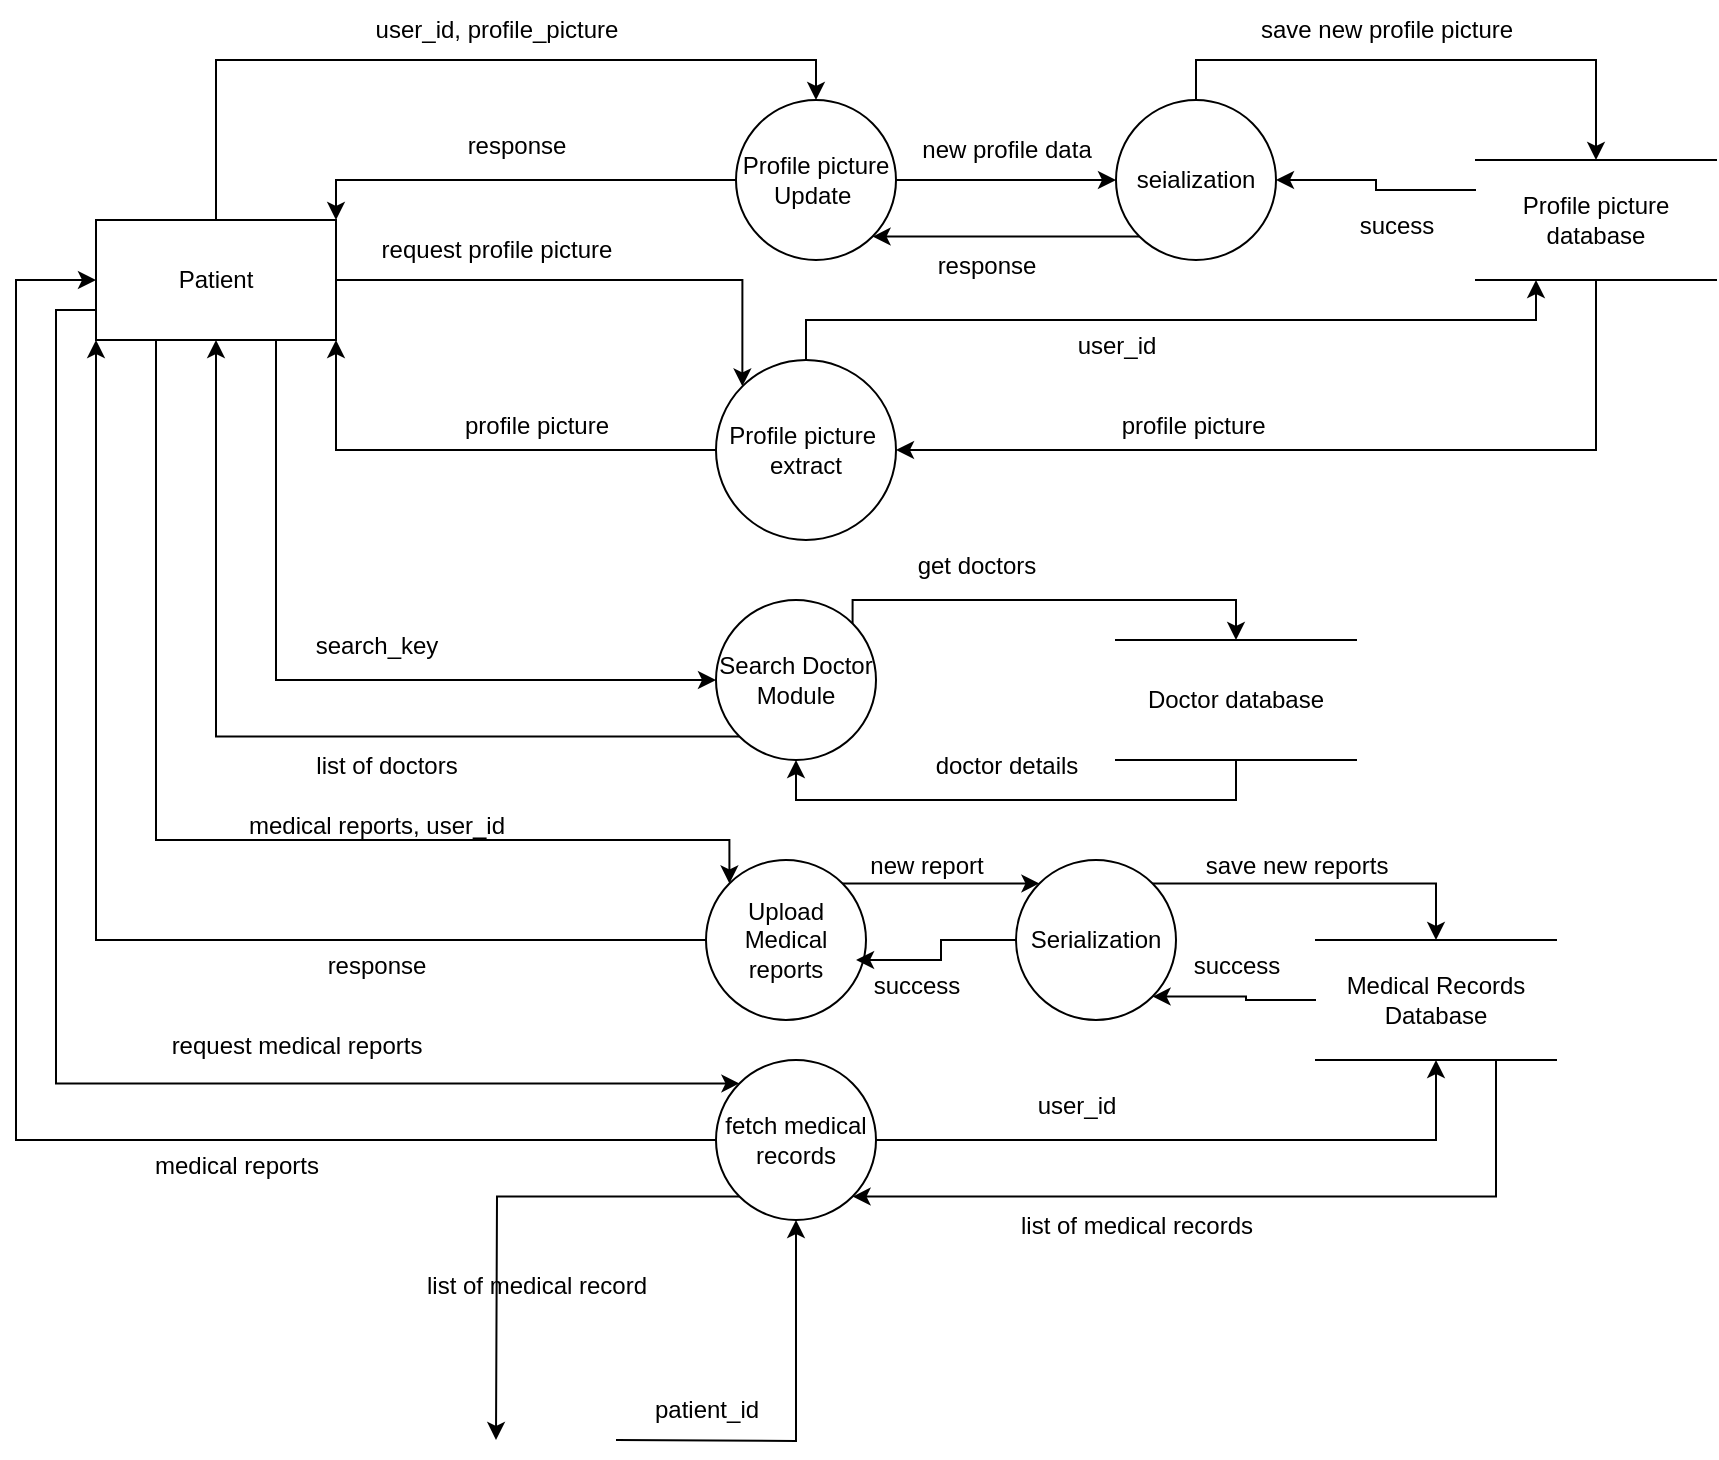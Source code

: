 <mxfile version="21.3.7" type="device">
  <diagram name="Page-1" id="ifwftCMZaj7vMHj6LaST">
    <mxGraphModel dx="1400" dy="769" grid="1" gridSize="10" guides="1" tooltips="1" connect="1" arrows="1" fold="1" page="1" pageScale="1" pageWidth="850" pageHeight="1100" math="0" shadow="0">
      <root>
        <mxCell id="0" />
        <mxCell id="1" parent="0" />
        <mxCell id="1foVEhyBkQAuo-V8veXE-7" value="" style="edgeStyle=orthogonalEdgeStyle;rounded=0;orthogonalLoop=1;jettySize=auto;html=1;" edge="1" parent="1" source="1foVEhyBkQAuo-V8veXE-1" target="1foVEhyBkQAuo-V8veXE-6">
          <mxGeometry relative="1" as="geometry" />
        </mxCell>
        <mxCell id="1foVEhyBkQAuo-V8veXE-10" style="edgeStyle=orthogonalEdgeStyle;rounded=0;orthogonalLoop=1;jettySize=auto;html=1;exitX=0;exitY=1;exitDx=0;exitDy=0;entryX=1;entryY=1;entryDx=0;entryDy=0;" edge="1" parent="1" source="1foVEhyBkQAuo-V8veXE-6" target="1foVEhyBkQAuo-V8veXE-1">
          <mxGeometry relative="1" as="geometry" />
        </mxCell>
        <mxCell id="1foVEhyBkQAuo-V8veXE-12" style="edgeStyle=orthogonalEdgeStyle;rounded=0;orthogonalLoop=1;jettySize=auto;html=1;entryX=1;entryY=0;entryDx=0;entryDy=0;" edge="1" parent="1" source="1foVEhyBkQAuo-V8veXE-1" target="1foVEhyBkQAuo-V8veXE-2">
          <mxGeometry relative="1" as="geometry" />
        </mxCell>
        <mxCell id="1foVEhyBkQAuo-V8veXE-1" value="Profile picture Update&amp;nbsp;" style="ellipse;whiteSpace=wrap;html=1;aspect=fixed;" vertex="1" parent="1">
          <mxGeometry x="400" y="130" width="80" height="80" as="geometry" />
        </mxCell>
        <mxCell id="1foVEhyBkQAuo-V8veXE-4" style="edgeStyle=orthogonalEdgeStyle;rounded=0;orthogonalLoop=1;jettySize=auto;html=1;entryX=0.5;entryY=0;entryDx=0;entryDy=0;exitX=0.5;exitY=0;exitDx=0;exitDy=0;" edge="1" parent="1" source="1foVEhyBkQAuo-V8veXE-2" target="1foVEhyBkQAuo-V8veXE-1">
          <mxGeometry relative="1" as="geometry" />
        </mxCell>
        <mxCell id="1foVEhyBkQAuo-V8veXE-23" style="edgeStyle=orthogonalEdgeStyle;rounded=0;orthogonalLoop=1;jettySize=auto;html=1;exitX=1;exitY=0.5;exitDx=0;exitDy=0;entryX=0;entryY=0;entryDx=0;entryDy=0;" edge="1" parent="1" source="1foVEhyBkQAuo-V8veXE-2" target="1foVEhyBkQAuo-V8veXE-3">
          <mxGeometry relative="1" as="geometry" />
        </mxCell>
        <mxCell id="1foVEhyBkQAuo-V8veXE-31" style="edgeStyle=orthogonalEdgeStyle;rounded=0;orthogonalLoop=1;jettySize=auto;html=1;exitX=0.75;exitY=1;exitDx=0;exitDy=0;entryX=0;entryY=0.5;entryDx=0;entryDy=0;" edge="1" parent="1" source="1foVEhyBkQAuo-V8veXE-2" target="1foVEhyBkQAuo-V8veXE-30">
          <mxGeometry relative="1" as="geometry" />
        </mxCell>
        <mxCell id="1foVEhyBkQAuo-V8veXE-43" style="edgeStyle=orthogonalEdgeStyle;rounded=0;orthogonalLoop=1;jettySize=auto;html=1;exitX=0.25;exitY=1;exitDx=0;exitDy=0;entryX=0;entryY=0;entryDx=0;entryDy=0;" edge="1" parent="1" source="1foVEhyBkQAuo-V8veXE-2" target="1foVEhyBkQAuo-V8veXE-41">
          <mxGeometry relative="1" as="geometry">
            <Array as="points">
              <mxPoint x="110" y="500" />
              <mxPoint x="397" y="500" />
            </Array>
          </mxGeometry>
        </mxCell>
        <mxCell id="1foVEhyBkQAuo-V8veXE-45" style="edgeStyle=orthogonalEdgeStyle;rounded=0;orthogonalLoop=1;jettySize=auto;html=1;exitX=0;exitY=0.75;exitDx=0;exitDy=0;entryX=0;entryY=0;entryDx=0;entryDy=0;" edge="1" parent="1" source="1foVEhyBkQAuo-V8veXE-2" target="1foVEhyBkQAuo-V8veXE-42">
          <mxGeometry relative="1" as="geometry">
            <Array as="points">
              <mxPoint x="60" y="235" />
              <mxPoint x="60" y="622" />
            </Array>
          </mxGeometry>
        </mxCell>
        <mxCell id="1foVEhyBkQAuo-V8veXE-2" value="Patient" style="rounded=0;whiteSpace=wrap;html=1;" vertex="1" parent="1">
          <mxGeometry x="80" y="190" width="120" height="60" as="geometry" />
        </mxCell>
        <mxCell id="1foVEhyBkQAuo-V8veXE-19" style="edgeStyle=orthogonalEdgeStyle;rounded=0;orthogonalLoop=1;jettySize=auto;html=1;exitX=0.5;exitY=0;exitDx=0;exitDy=0;entryX=0.25;entryY=1;entryDx=0;entryDy=0;" edge="1" parent="1" source="1foVEhyBkQAuo-V8veXE-3" target="1foVEhyBkQAuo-V8veXE-14">
          <mxGeometry relative="1" as="geometry" />
        </mxCell>
        <mxCell id="1foVEhyBkQAuo-V8veXE-27" style="edgeStyle=orthogonalEdgeStyle;rounded=0;orthogonalLoop=1;jettySize=auto;html=1;entryX=1;entryY=1;entryDx=0;entryDy=0;" edge="1" parent="1" source="1foVEhyBkQAuo-V8veXE-3" target="1foVEhyBkQAuo-V8veXE-2">
          <mxGeometry relative="1" as="geometry" />
        </mxCell>
        <mxCell id="1foVEhyBkQAuo-V8veXE-3" value="Profile picture&amp;nbsp;&lt;br&gt;extract" style="ellipse;whiteSpace=wrap;html=1;aspect=fixed;" vertex="1" parent="1">
          <mxGeometry x="390" y="260" width="90" height="90" as="geometry" />
        </mxCell>
        <mxCell id="1foVEhyBkQAuo-V8veXE-5" value="user_id, profile_picture" style="text;html=1;align=center;verticalAlign=middle;resizable=0;points=[];autosize=1;strokeColor=none;fillColor=none;" vertex="1" parent="1">
          <mxGeometry x="210" y="80" width="140" height="30" as="geometry" />
        </mxCell>
        <mxCell id="1foVEhyBkQAuo-V8veXE-15" style="edgeStyle=orthogonalEdgeStyle;rounded=0;orthogonalLoop=1;jettySize=auto;html=1;exitX=0.5;exitY=0;exitDx=0;exitDy=0;entryX=0.5;entryY=0;entryDx=0;entryDy=0;" edge="1" parent="1" source="1foVEhyBkQAuo-V8veXE-6" target="1foVEhyBkQAuo-V8veXE-14">
          <mxGeometry relative="1" as="geometry" />
        </mxCell>
        <mxCell id="1foVEhyBkQAuo-V8veXE-6" value="seialization" style="ellipse;whiteSpace=wrap;html=1;aspect=fixed;" vertex="1" parent="1">
          <mxGeometry x="590" y="130" width="80" height="80" as="geometry" />
        </mxCell>
        <mxCell id="1foVEhyBkQAuo-V8veXE-9" value="new profile data" style="text;html=1;align=center;verticalAlign=middle;resizable=0;points=[];autosize=1;strokeColor=none;fillColor=none;" vertex="1" parent="1">
          <mxGeometry x="480" y="140" width="110" height="30" as="geometry" />
        </mxCell>
        <mxCell id="1foVEhyBkQAuo-V8veXE-11" value="response" style="text;html=1;align=center;verticalAlign=middle;resizable=0;points=[];autosize=1;strokeColor=none;fillColor=none;" vertex="1" parent="1">
          <mxGeometry x="490" y="198" width="70" height="30" as="geometry" />
        </mxCell>
        <mxCell id="1foVEhyBkQAuo-V8veXE-13" value="response" style="text;html=1;align=center;verticalAlign=middle;resizable=0;points=[];autosize=1;strokeColor=none;fillColor=none;" vertex="1" parent="1">
          <mxGeometry x="255" y="138" width="70" height="30" as="geometry" />
        </mxCell>
        <mxCell id="1foVEhyBkQAuo-V8veXE-17" style="edgeStyle=orthogonalEdgeStyle;rounded=0;orthogonalLoop=1;jettySize=auto;html=1;exitX=0;exitY=0.25;exitDx=0;exitDy=0;entryX=1;entryY=0.5;entryDx=0;entryDy=0;" edge="1" parent="1" source="1foVEhyBkQAuo-V8veXE-14" target="1foVEhyBkQAuo-V8veXE-6">
          <mxGeometry relative="1" as="geometry" />
        </mxCell>
        <mxCell id="1foVEhyBkQAuo-V8veXE-21" style="edgeStyle=orthogonalEdgeStyle;rounded=0;orthogonalLoop=1;jettySize=auto;html=1;exitX=0.5;exitY=1;exitDx=0;exitDy=0;entryX=1;entryY=0.5;entryDx=0;entryDy=0;" edge="1" parent="1" source="1foVEhyBkQAuo-V8veXE-14" target="1foVEhyBkQAuo-V8veXE-3">
          <mxGeometry relative="1" as="geometry" />
        </mxCell>
        <mxCell id="1foVEhyBkQAuo-V8veXE-14" value="Profile picture database" style="shape=partialRectangle;whiteSpace=wrap;html=1;left=0;right=0;fillColor=none;" vertex="1" parent="1">
          <mxGeometry x="770" y="160" width="120" height="60" as="geometry" />
        </mxCell>
        <mxCell id="1foVEhyBkQAuo-V8veXE-16" value="save new profile picture" style="text;html=1;align=center;verticalAlign=middle;resizable=0;points=[];autosize=1;strokeColor=none;fillColor=none;" vertex="1" parent="1">
          <mxGeometry x="650" y="80" width="150" height="30" as="geometry" />
        </mxCell>
        <mxCell id="1foVEhyBkQAuo-V8veXE-18" value="sucess" style="text;html=1;align=center;verticalAlign=middle;resizable=0;points=[];autosize=1;strokeColor=none;fillColor=none;" vertex="1" parent="1">
          <mxGeometry x="700" y="178" width="60" height="30" as="geometry" />
        </mxCell>
        <mxCell id="1foVEhyBkQAuo-V8veXE-20" value="user_id" style="text;html=1;align=center;verticalAlign=middle;resizable=0;points=[];autosize=1;strokeColor=none;fillColor=none;" vertex="1" parent="1">
          <mxGeometry x="560" y="238" width="60" height="30" as="geometry" />
        </mxCell>
        <mxCell id="1foVEhyBkQAuo-V8veXE-22" value="profile picture&amp;nbsp;" style="text;html=1;align=center;verticalAlign=middle;resizable=0;points=[];autosize=1;strokeColor=none;fillColor=none;" vertex="1" parent="1">
          <mxGeometry x="580" y="278" width="100" height="30" as="geometry" />
        </mxCell>
        <mxCell id="1foVEhyBkQAuo-V8veXE-24" value="request profile picture" style="text;html=1;align=center;verticalAlign=middle;resizable=0;points=[];autosize=1;strokeColor=none;fillColor=none;" vertex="1" parent="1">
          <mxGeometry x="210" y="190" width="140" height="30" as="geometry" />
        </mxCell>
        <mxCell id="1foVEhyBkQAuo-V8veXE-28" value="profile picture" style="text;html=1;align=center;verticalAlign=middle;resizable=0;points=[];autosize=1;strokeColor=none;fillColor=none;" vertex="1" parent="1">
          <mxGeometry x="250" y="278" width="100" height="30" as="geometry" />
        </mxCell>
        <mxCell id="1foVEhyBkQAuo-V8veXE-34" style="edgeStyle=orthogonalEdgeStyle;rounded=0;orthogonalLoop=1;jettySize=auto;html=1;exitX=1;exitY=0;exitDx=0;exitDy=0;entryX=0.5;entryY=0;entryDx=0;entryDy=0;" edge="1" parent="1" source="1foVEhyBkQAuo-V8veXE-30" target="1foVEhyBkQAuo-V8veXE-33">
          <mxGeometry relative="1" as="geometry">
            <Array as="points">
              <mxPoint x="458" y="380" />
              <mxPoint x="650" y="380" />
            </Array>
          </mxGeometry>
        </mxCell>
        <mxCell id="1foVEhyBkQAuo-V8veXE-38" style="edgeStyle=orthogonalEdgeStyle;rounded=0;orthogonalLoop=1;jettySize=auto;html=1;exitX=0;exitY=1;exitDx=0;exitDy=0;entryX=0.5;entryY=1;entryDx=0;entryDy=0;" edge="1" parent="1" source="1foVEhyBkQAuo-V8veXE-30" target="1foVEhyBkQAuo-V8veXE-2">
          <mxGeometry relative="1" as="geometry" />
        </mxCell>
        <mxCell id="1foVEhyBkQAuo-V8veXE-30" value="Search Doctor&lt;br&gt;Module" style="ellipse;whiteSpace=wrap;html=1;aspect=fixed;" vertex="1" parent="1">
          <mxGeometry x="390" y="380" width="80" height="80" as="geometry" />
        </mxCell>
        <mxCell id="1foVEhyBkQAuo-V8veXE-32" value="search_key" style="text;html=1;align=center;verticalAlign=middle;resizable=0;points=[];autosize=1;strokeColor=none;fillColor=none;" vertex="1" parent="1">
          <mxGeometry x="180" y="388" width="80" height="30" as="geometry" />
        </mxCell>
        <mxCell id="1foVEhyBkQAuo-V8veXE-36" style="edgeStyle=orthogonalEdgeStyle;rounded=0;orthogonalLoop=1;jettySize=auto;html=1;exitX=0.5;exitY=1;exitDx=0;exitDy=0;entryX=0.5;entryY=1;entryDx=0;entryDy=0;" edge="1" parent="1" source="1foVEhyBkQAuo-V8veXE-33" target="1foVEhyBkQAuo-V8veXE-30">
          <mxGeometry relative="1" as="geometry" />
        </mxCell>
        <mxCell id="1foVEhyBkQAuo-V8veXE-33" value="Doctor database" style="shape=partialRectangle;whiteSpace=wrap;html=1;left=0;right=0;fillColor=none;" vertex="1" parent="1">
          <mxGeometry x="590" y="400" width="120" height="60" as="geometry" />
        </mxCell>
        <mxCell id="1foVEhyBkQAuo-V8veXE-35" value="get doctors" style="text;html=1;align=center;verticalAlign=middle;resizable=0;points=[];autosize=1;strokeColor=none;fillColor=none;" vertex="1" parent="1">
          <mxGeometry x="480" y="348" width="80" height="30" as="geometry" />
        </mxCell>
        <mxCell id="1foVEhyBkQAuo-V8veXE-37" value="doctor details" style="text;html=1;align=center;verticalAlign=middle;resizable=0;points=[];autosize=1;strokeColor=none;fillColor=none;" vertex="1" parent="1">
          <mxGeometry x="490" y="448" width="90" height="30" as="geometry" />
        </mxCell>
        <mxCell id="1foVEhyBkQAuo-V8veXE-39" value="list of doctors" style="text;html=1;align=center;verticalAlign=middle;resizable=0;points=[];autosize=1;strokeColor=none;fillColor=none;" vertex="1" parent="1">
          <mxGeometry x="180" y="448" width="90" height="30" as="geometry" />
        </mxCell>
        <mxCell id="1foVEhyBkQAuo-V8veXE-46" style="edgeStyle=orthogonalEdgeStyle;rounded=0;orthogonalLoop=1;jettySize=auto;html=1;entryX=0;entryY=1;entryDx=0;entryDy=0;" edge="1" parent="1" source="1foVEhyBkQAuo-V8veXE-41" target="1foVEhyBkQAuo-V8veXE-2">
          <mxGeometry relative="1" as="geometry" />
        </mxCell>
        <mxCell id="1foVEhyBkQAuo-V8veXE-49" style="edgeStyle=orthogonalEdgeStyle;rounded=0;orthogonalLoop=1;jettySize=auto;html=1;exitX=1;exitY=0;exitDx=0;exitDy=0;entryX=0;entryY=0;entryDx=0;entryDy=0;" edge="1" parent="1" source="1foVEhyBkQAuo-V8veXE-41" target="1foVEhyBkQAuo-V8veXE-48">
          <mxGeometry relative="1" as="geometry" />
        </mxCell>
        <mxCell id="1foVEhyBkQAuo-V8veXE-41" value="Upload Medical reports" style="ellipse;whiteSpace=wrap;html=1;aspect=fixed;" vertex="1" parent="1">
          <mxGeometry x="385" y="510" width="80" height="80" as="geometry" />
        </mxCell>
        <mxCell id="1foVEhyBkQAuo-V8veXE-58" style="edgeStyle=orthogonalEdgeStyle;rounded=0;orthogonalLoop=1;jettySize=auto;html=1;exitX=1;exitY=0.5;exitDx=0;exitDy=0;entryX=0.5;entryY=1;entryDx=0;entryDy=0;" edge="1" parent="1" source="1foVEhyBkQAuo-V8veXE-42" target="1foVEhyBkQAuo-V8veXE-53">
          <mxGeometry relative="1" as="geometry" />
        </mxCell>
        <mxCell id="1foVEhyBkQAuo-V8veXE-61" style="edgeStyle=orthogonalEdgeStyle;rounded=0;orthogonalLoop=1;jettySize=auto;html=1;entryX=0;entryY=0.5;entryDx=0;entryDy=0;" edge="1" parent="1" source="1foVEhyBkQAuo-V8veXE-42" target="1foVEhyBkQAuo-V8veXE-2">
          <mxGeometry relative="1" as="geometry">
            <Array as="points">
              <mxPoint x="40" y="650" />
              <mxPoint x="40" y="220" />
            </Array>
          </mxGeometry>
        </mxCell>
        <mxCell id="1foVEhyBkQAuo-V8veXE-67" style="edgeStyle=orthogonalEdgeStyle;rounded=0;orthogonalLoop=1;jettySize=auto;html=1;exitX=0;exitY=1;exitDx=0;exitDy=0;" edge="1" parent="1" source="1foVEhyBkQAuo-V8veXE-42">
          <mxGeometry relative="1" as="geometry">
            <mxPoint x="280" y="800" as="targetPoint" />
          </mxGeometry>
        </mxCell>
        <mxCell id="1foVEhyBkQAuo-V8veXE-69" style="edgeStyle=orthogonalEdgeStyle;rounded=0;orthogonalLoop=1;jettySize=auto;html=1;exitX=0.5;exitY=1;exitDx=0;exitDy=0;entryX=0.5;entryY=1;entryDx=0;entryDy=0;" edge="1" parent="1" target="1foVEhyBkQAuo-V8veXE-42">
          <mxGeometry relative="1" as="geometry">
            <mxPoint x="340" y="800" as="sourcePoint" />
          </mxGeometry>
        </mxCell>
        <mxCell id="1foVEhyBkQAuo-V8veXE-42" value="fetch medical records" style="ellipse;whiteSpace=wrap;html=1;aspect=fixed;" vertex="1" parent="1">
          <mxGeometry x="390" y="610" width="80" height="80" as="geometry" />
        </mxCell>
        <mxCell id="1foVEhyBkQAuo-V8veXE-44" value="medical reports, user_id" style="text;html=1;align=center;verticalAlign=middle;resizable=0;points=[];autosize=1;strokeColor=none;fillColor=none;" vertex="1" parent="1">
          <mxGeometry x="145" y="478" width="150" height="30" as="geometry" />
        </mxCell>
        <mxCell id="1foVEhyBkQAuo-V8veXE-47" value="response" style="text;html=1;align=center;verticalAlign=middle;resizable=0;points=[];autosize=1;strokeColor=none;fillColor=none;" vertex="1" parent="1">
          <mxGeometry x="185" y="548" width="70" height="30" as="geometry" />
        </mxCell>
        <mxCell id="1foVEhyBkQAuo-V8veXE-51" style="edgeStyle=orthogonalEdgeStyle;rounded=0;orthogonalLoop=1;jettySize=auto;html=1;exitX=0;exitY=0.5;exitDx=0;exitDy=0;entryX=0.938;entryY=0.625;entryDx=0;entryDy=0;entryPerimeter=0;" edge="1" parent="1" source="1foVEhyBkQAuo-V8veXE-48" target="1foVEhyBkQAuo-V8veXE-41">
          <mxGeometry relative="1" as="geometry" />
        </mxCell>
        <mxCell id="1foVEhyBkQAuo-V8veXE-54" style="edgeStyle=orthogonalEdgeStyle;rounded=0;orthogonalLoop=1;jettySize=auto;html=1;exitX=1;exitY=0;exitDx=0;exitDy=0;entryX=0.5;entryY=0;entryDx=0;entryDy=0;" edge="1" parent="1" source="1foVEhyBkQAuo-V8veXE-48" target="1foVEhyBkQAuo-V8veXE-53">
          <mxGeometry relative="1" as="geometry" />
        </mxCell>
        <mxCell id="1foVEhyBkQAuo-V8veXE-48" value="Serialization" style="ellipse;whiteSpace=wrap;html=1;aspect=fixed;" vertex="1" parent="1">
          <mxGeometry x="540" y="510" width="80" height="80" as="geometry" />
        </mxCell>
        <mxCell id="1foVEhyBkQAuo-V8veXE-50" value="new report" style="text;html=1;align=center;verticalAlign=middle;resizable=0;points=[];autosize=1;strokeColor=none;fillColor=none;" vertex="1" parent="1">
          <mxGeometry x="455" y="498" width="80" height="30" as="geometry" />
        </mxCell>
        <mxCell id="1foVEhyBkQAuo-V8veXE-52" value="success" style="text;html=1;align=center;verticalAlign=middle;resizable=0;points=[];autosize=1;strokeColor=none;fillColor=none;" vertex="1" parent="1">
          <mxGeometry x="455" y="558" width="70" height="30" as="geometry" />
        </mxCell>
        <mxCell id="1foVEhyBkQAuo-V8veXE-56" style="edgeStyle=orthogonalEdgeStyle;rounded=0;orthogonalLoop=1;jettySize=auto;html=1;entryX=1;entryY=1;entryDx=0;entryDy=0;" edge="1" parent="1" source="1foVEhyBkQAuo-V8veXE-53" target="1foVEhyBkQAuo-V8veXE-48">
          <mxGeometry relative="1" as="geometry" />
        </mxCell>
        <mxCell id="1foVEhyBkQAuo-V8veXE-64" style="edgeStyle=orthogonalEdgeStyle;rounded=0;orthogonalLoop=1;jettySize=auto;html=1;exitX=0.75;exitY=1;exitDx=0;exitDy=0;entryX=1;entryY=1;entryDx=0;entryDy=0;" edge="1" parent="1" source="1foVEhyBkQAuo-V8veXE-53" target="1foVEhyBkQAuo-V8veXE-42">
          <mxGeometry relative="1" as="geometry" />
        </mxCell>
        <mxCell id="1foVEhyBkQAuo-V8veXE-53" value="Medical Records&lt;br&gt;Database" style="shape=partialRectangle;whiteSpace=wrap;html=1;left=0;right=0;fillColor=none;" vertex="1" parent="1">
          <mxGeometry x="690" y="550" width="120" height="60" as="geometry" />
        </mxCell>
        <mxCell id="1foVEhyBkQAuo-V8veXE-55" value="save new reports" style="text;html=1;align=center;verticalAlign=middle;resizable=0;points=[];autosize=1;strokeColor=none;fillColor=none;" vertex="1" parent="1">
          <mxGeometry x="625" y="498" width="110" height="30" as="geometry" />
        </mxCell>
        <mxCell id="1foVEhyBkQAuo-V8veXE-57" value="success" style="text;html=1;align=center;verticalAlign=middle;resizable=0;points=[];autosize=1;strokeColor=none;fillColor=none;" vertex="1" parent="1">
          <mxGeometry x="615" y="548" width="70" height="30" as="geometry" />
        </mxCell>
        <mxCell id="1foVEhyBkQAuo-V8veXE-60" value="request medical reports" style="text;html=1;align=center;verticalAlign=middle;resizable=0;points=[];autosize=1;strokeColor=none;fillColor=none;" vertex="1" parent="1">
          <mxGeometry x="105" y="588" width="150" height="30" as="geometry" />
        </mxCell>
        <mxCell id="1foVEhyBkQAuo-V8veXE-62" value="medical reports" style="text;html=1;align=center;verticalAlign=middle;resizable=0;points=[];autosize=1;strokeColor=none;fillColor=none;" vertex="1" parent="1">
          <mxGeometry x="95" y="648" width="110" height="30" as="geometry" />
        </mxCell>
        <mxCell id="1foVEhyBkQAuo-V8veXE-63" value="user_id" style="text;html=1;align=center;verticalAlign=middle;resizable=0;points=[];autosize=1;strokeColor=none;fillColor=none;" vertex="1" parent="1">
          <mxGeometry x="540" y="618" width="60" height="30" as="geometry" />
        </mxCell>
        <mxCell id="1foVEhyBkQAuo-V8veXE-65" value="list of medical records" style="text;html=1;align=center;verticalAlign=middle;resizable=0;points=[];autosize=1;strokeColor=none;fillColor=none;" vertex="1" parent="1">
          <mxGeometry x="530" y="678" width="140" height="30" as="geometry" />
        </mxCell>
        <mxCell id="1foVEhyBkQAuo-V8veXE-68" value="list of medical record" style="text;html=1;align=center;verticalAlign=middle;resizable=0;points=[];autosize=1;strokeColor=none;fillColor=none;" vertex="1" parent="1">
          <mxGeometry x="235" y="708" width="130" height="30" as="geometry" />
        </mxCell>
        <mxCell id="1foVEhyBkQAuo-V8veXE-70" value="patient_id" style="text;html=1;align=center;verticalAlign=middle;resizable=0;points=[];autosize=1;strokeColor=none;fillColor=none;rotation=0;" vertex="1" parent="1">
          <mxGeometry x="345" y="770" width="80" height="30" as="geometry" />
        </mxCell>
      </root>
    </mxGraphModel>
  </diagram>
</mxfile>
